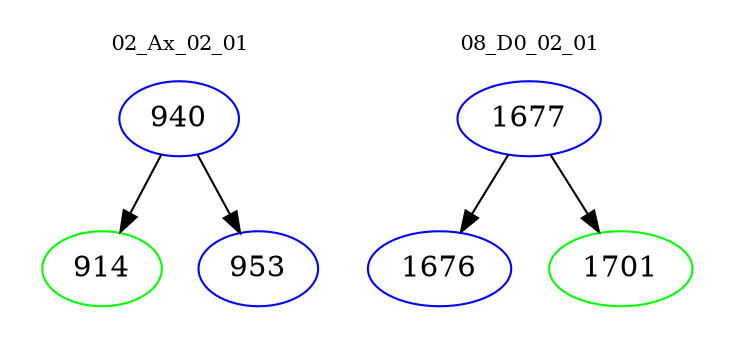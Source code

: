 digraph{
subgraph cluster_0 {
color = white
label = "02_Ax_02_01";
fontsize=10;
T0_940 [label="940", color="blue"]
T0_940 -> T0_914 [color="black"]
T0_914 [label="914", color="green"]
T0_940 -> T0_953 [color="black"]
T0_953 [label="953", color="blue"]
}
subgraph cluster_1 {
color = white
label = "08_D0_02_01";
fontsize=10;
T1_1677 [label="1677", color="blue"]
T1_1677 -> T1_1676 [color="black"]
T1_1676 [label="1676", color="blue"]
T1_1677 -> T1_1701 [color="black"]
T1_1701 [label="1701", color="green"]
}
}
